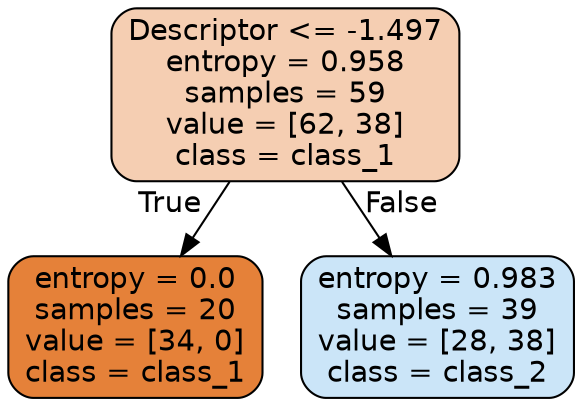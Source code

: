 digraph Tree {
node [shape=box, style="filled, rounded", color="black", fontname="helvetica"] ;
edge [fontname="helvetica"] ;
0 [label="Descriptor <= -1.497\nentropy = 0.958\nsamples = 59\nvalue = [62, 38]\nclass = class_1", fillcolor="#f5ceb2"] ;
1 [label="entropy = 0.0\nsamples = 20\nvalue = [34, 0]\nclass = class_1", fillcolor="#e58139"] ;
0 -> 1 [labeldistance=2.5, labelangle=45, headlabel="True"] ;
2 [label="entropy = 0.983\nsamples = 39\nvalue = [28, 38]\nclass = class_2", fillcolor="#cbe5f8"] ;
0 -> 2 [labeldistance=2.5, labelangle=-45, headlabel="False"] ;
}